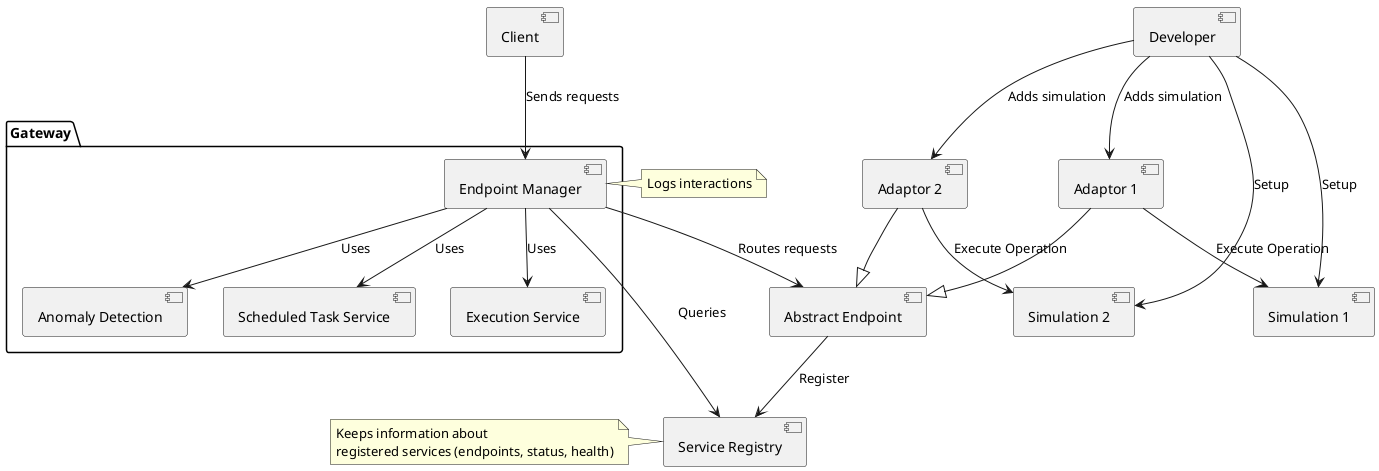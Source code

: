 @startuml

[Service Registry]

[Adaptor 1] --|> [Abstract Endpoint]
[Adaptor 2] --|> [Abstract Endpoint]

package "Gateway" {
[Endpoint Manager]
[Execution Service]
[Anomaly Detection]
[Scheduled Task Service]
}

[Simulation 1]
[Simulation 2]

[Endpoint Manager] --> [Service Registry] : Queries
[Endpoint Manager] --> [Abstract Endpoint] : Routes requests
[Abstract Endpoint] --> [Service Registry] : Register
[Adaptor 1] --> [Simulation 1] : Execute Operation
[Adaptor 2] --> [Simulation 2] : Execute Operation
[Endpoint Manager] --> [Execution Service] : Uses
[Endpoint Manager] --> [Scheduled Task Service] : Uses
[Endpoint Manager] --> [Anomaly Detection] : Uses

note right of [Endpoint Manager]
  Logs interactions
end note

note left of [Service Registry]
  Keeps information about 
  registered services (endpoints, status, health)
end note

[Client] --> [Endpoint Manager] : Sends requests
[Developer] --> [Simulation 1] : Setup
[Developer] --> [Adaptor 1] : Adds simulation
[Developer] --> [Simulation 2]: Setup
[Developer] --> [Adaptor 2]: Adds simulation

@enduml
